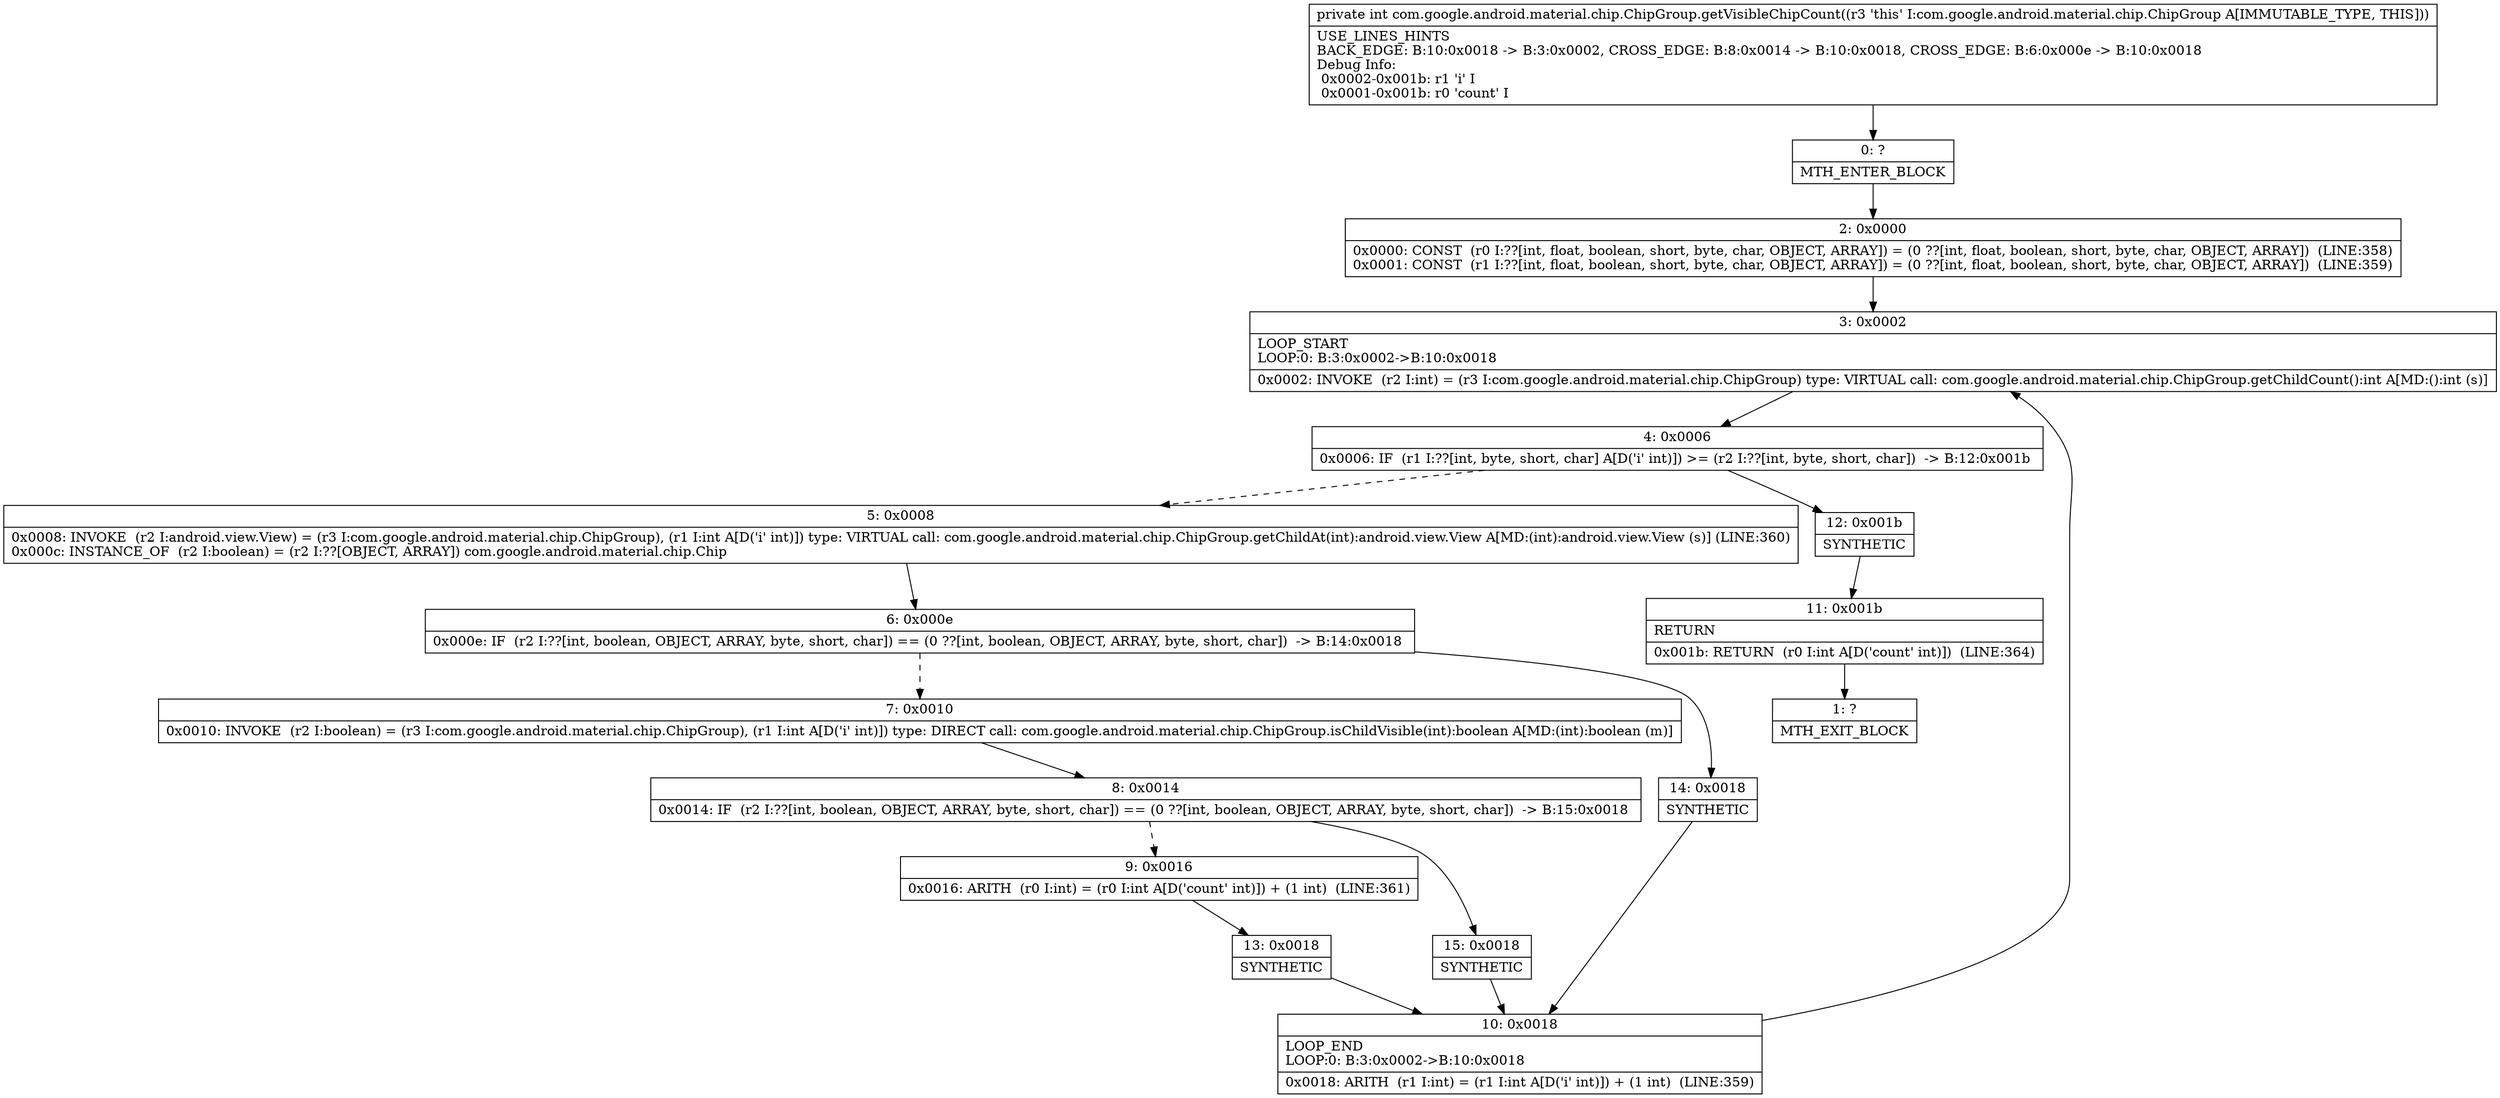 digraph "CFG forcom.google.android.material.chip.ChipGroup.getVisibleChipCount()I" {
Node_0 [shape=record,label="{0\:\ ?|MTH_ENTER_BLOCK\l}"];
Node_2 [shape=record,label="{2\:\ 0x0000|0x0000: CONST  (r0 I:??[int, float, boolean, short, byte, char, OBJECT, ARRAY]) = (0 ??[int, float, boolean, short, byte, char, OBJECT, ARRAY])  (LINE:358)\l0x0001: CONST  (r1 I:??[int, float, boolean, short, byte, char, OBJECT, ARRAY]) = (0 ??[int, float, boolean, short, byte, char, OBJECT, ARRAY])  (LINE:359)\l}"];
Node_3 [shape=record,label="{3\:\ 0x0002|LOOP_START\lLOOP:0: B:3:0x0002\-\>B:10:0x0018\l|0x0002: INVOKE  (r2 I:int) = (r3 I:com.google.android.material.chip.ChipGroup) type: VIRTUAL call: com.google.android.material.chip.ChipGroup.getChildCount():int A[MD:():int (s)]\l}"];
Node_4 [shape=record,label="{4\:\ 0x0006|0x0006: IF  (r1 I:??[int, byte, short, char] A[D('i' int)]) \>= (r2 I:??[int, byte, short, char])  \-\> B:12:0x001b \l}"];
Node_5 [shape=record,label="{5\:\ 0x0008|0x0008: INVOKE  (r2 I:android.view.View) = (r3 I:com.google.android.material.chip.ChipGroup), (r1 I:int A[D('i' int)]) type: VIRTUAL call: com.google.android.material.chip.ChipGroup.getChildAt(int):android.view.View A[MD:(int):android.view.View (s)] (LINE:360)\l0x000c: INSTANCE_OF  (r2 I:boolean) = (r2 I:??[OBJECT, ARRAY]) com.google.android.material.chip.Chip \l}"];
Node_6 [shape=record,label="{6\:\ 0x000e|0x000e: IF  (r2 I:??[int, boolean, OBJECT, ARRAY, byte, short, char]) == (0 ??[int, boolean, OBJECT, ARRAY, byte, short, char])  \-\> B:14:0x0018 \l}"];
Node_7 [shape=record,label="{7\:\ 0x0010|0x0010: INVOKE  (r2 I:boolean) = (r3 I:com.google.android.material.chip.ChipGroup), (r1 I:int A[D('i' int)]) type: DIRECT call: com.google.android.material.chip.ChipGroup.isChildVisible(int):boolean A[MD:(int):boolean (m)]\l}"];
Node_8 [shape=record,label="{8\:\ 0x0014|0x0014: IF  (r2 I:??[int, boolean, OBJECT, ARRAY, byte, short, char]) == (0 ??[int, boolean, OBJECT, ARRAY, byte, short, char])  \-\> B:15:0x0018 \l}"];
Node_9 [shape=record,label="{9\:\ 0x0016|0x0016: ARITH  (r0 I:int) = (r0 I:int A[D('count' int)]) + (1 int)  (LINE:361)\l}"];
Node_13 [shape=record,label="{13\:\ 0x0018|SYNTHETIC\l}"];
Node_10 [shape=record,label="{10\:\ 0x0018|LOOP_END\lLOOP:0: B:3:0x0002\-\>B:10:0x0018\l|0x0018: ARITH  (r1 I:int) = (r1 I:int A[D('i' int)]) + (1 int)  (LINE:359)\l}"];
Node_15 [shape=record,label="{15\:\ 0x0018|SYNTHETIC\l}"];
Node_14 [shape=record,label="{14\:\ 0x0018|SYNTHETIC\l}"];
Node_12 [shape=record,label="{12\:\ 0x001b|SYNTHETIC\l}"];
Node_11 [shape=record,label="{11\:\ 0x001b|RETURN\l|0x001b: RETURN  (r0 I:int A[D('count' int)])  (LINE:364)\l}"];
Node_1 [shape=record,label="{1\:\ ?|MTH_EXIT_BLOCK\l}"];
MethodNode[shape=record,label="{private int com.google.android.material.chip.ChipGroup.getVisibleChipCount((r3 'this' I:com.google.android.material.chip.ChipGroup A[IMMUTABLE_TYPE, THIS]))  | USE_LINES_HINTS\lBACK_EDGE: B:10:0x0018 \-\> B:3:0x0002, CROSS_EDGE: B:8:0x0014 \-\> B:10:0x0018, CROSS_EDGE: B:6:0x000e \-\> B:10:0x0018\lDebug Info:\l  0x0002\-0x001b: r1 'i' I\l  0x0001\-0x001b: r0 'count' I\l}"];
MethodNode -> Node_0;Node_0 -> Node_2;
Node_2 -> Node_3;
Node_3 -> Node_4;
Node_4 -> Node_5[style=dashed];
Node_4 -> Node_12;
Node_5 -> Node_6;
Node_6 -> Node_7[style=dashed];
Node_6 -> Node_14;
Node_7 -> Node_8;
Node_8 -> Node_9[style=dashed];
Node_8 -> Node_15;
Node_9 -> Node_13;
Node_13 -> Node_10;
Node_10 -> Node_3;
Node_15 -> Node_10;
Node_14 -> Node_10;
Node_12 -> Node_11;
Node_11 -> Node_1;
}

